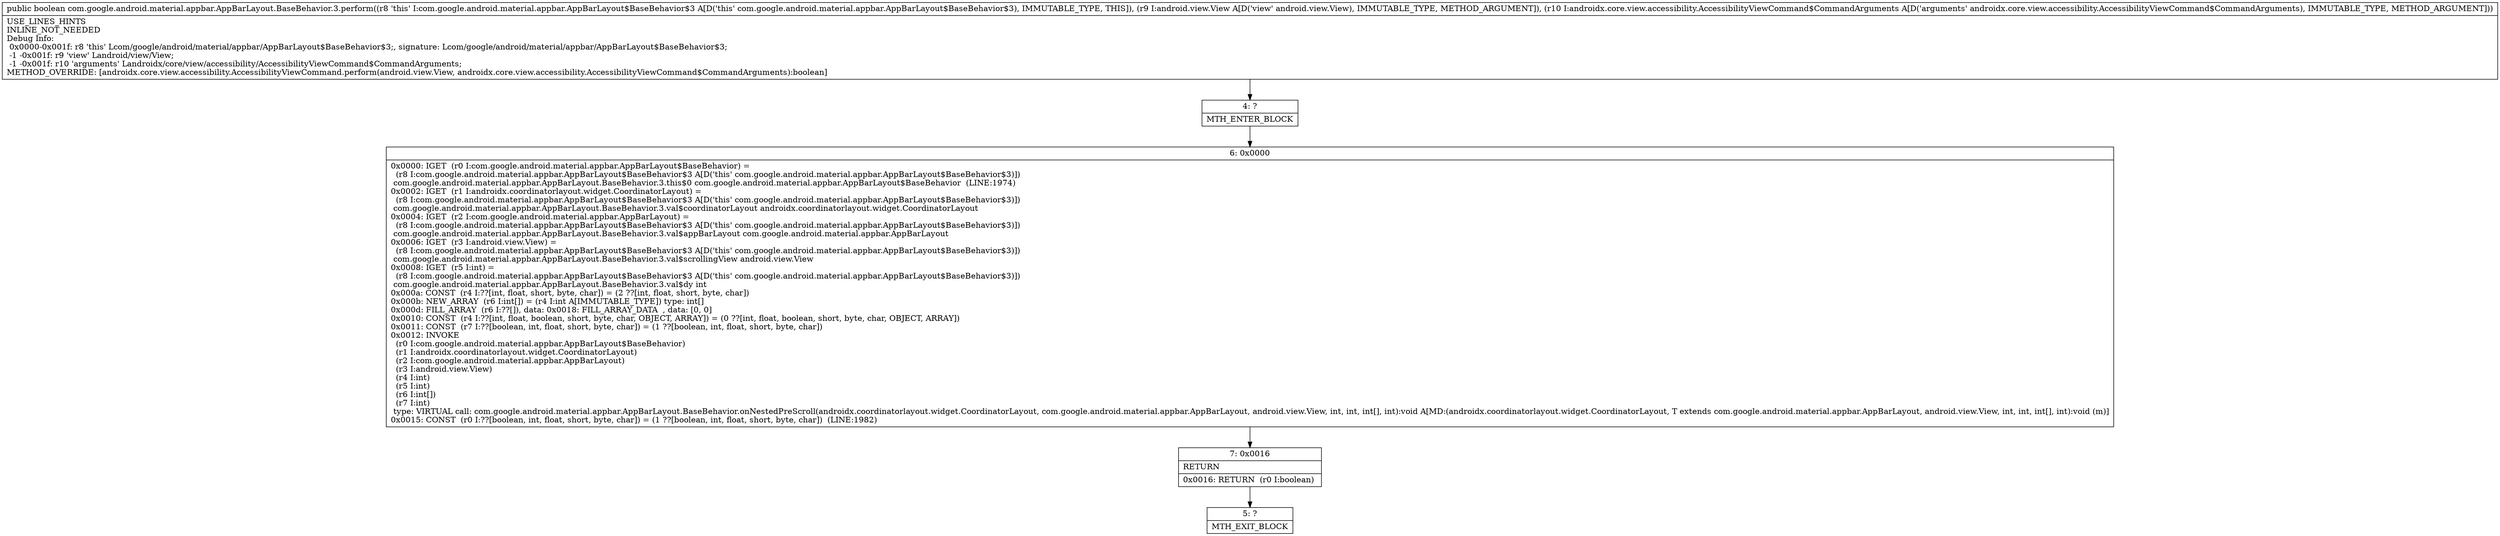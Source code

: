 digraph "CFG forcom.google.android.material.appbar.AppBarLayout.BaseBehavior.3.perform(Landroid\/view\/View;Landroidx\/core\/view\/accessibility\/AccessibilityViewCommand$CommandArguments;)Z" {
Node_4 [shape=record,label="{4\:\ ?|MTH_ENTER_BLOCK\l}"];
Node_6 [shape=record,label="{6\:\ 0x0000|0x0000: IGET  (r0 I:com.google.android.material.appbar.AppBarLayout$BaseBehavior) = \l  (r8 I:com.google.android.material.appbar.AppBarLayout$BaseBehavior$3 A[D('this' com.google.android.material.appbar.AppBarLayout$BaseBehavior$3)])\l com.google.android.material.appbar.AppBarLayout.BaseBehavior.3.this$0 com.google.android.material.appbar.AppBarLayout$BaseBehavior  (LINE:1974)\l0x0002: IGET  (r1 I:androidx.coordinatorlayout.widget.CoordinatorLayout) = \l  (r8 I:com.google.android.material.appbar.AppBarLayout$BaseBehavior$3 A[D('this' com.google.android.material.appbar.AppBarLayout$BaseBehavior$3)])\l com.google.android.material.appbar.AppBarLayout.BaseBehavior.3.val$coordinatorLayout androidx.coordinatorlayout.widget.CoordinatorLayout \l0x0004: IGET  (r2 I:com.google.android.material.appbar.AppBarLayout) = \l  (r8 I:com.google.android.material.appbar.AppBarLayout$BaseBehavior$3 A[D('this' com.google.android.material.appbar.AppBarLayout$BaseBehavior$3)])\l com.google.android.material.appbar.AppBarLayout.BaseBehavior.3.val$appBarLayout com.google.android.material.appbar.AppBarLayout \l0x0006: IGET  (r3 I:android.view.View) = \l  (r8 I:com.google.android.material.appbar.AppBarLayout$BaseBehavior$3 A[D('this' com.google.android.material.appbar.AppBarLayout$BaseBehavior$3)])\l com.google.android.material.appbar.AppBarLayout.BaseBehavior.3.val$scrollingView android.view.View \l0x0008: IGET  (r5 I:int) = \l  (r8 I:com.google.android.material.appbar.AppBarLayout$BaseBehavior$3 A[D('this' com.google.android.material.appbar.AppBarLayout$BaseBehavior$3)])\l com.google.android.material.appbar.AppBarLayout.BaseBehavior.3.val$dy int \l0x000a: CONST  (r4 I:??[int, float, short, byte, char]) = (2 ??[int, float, short, byte, char]) \l0x000b: NEW_ARRAY  (r6 I:int[]) = (r4 I:int A[IMMUTABLE_TYPE]) type: int[] \l0x000d: FILL_ARRAY  (r6 I:??[]), data: 0x0018: FILL_ARRAY_DATA  , data: [0, 0] \l0x0010: CONST  (r4 I:??[int, float, boolean, short, byte, char, OBJECT, ARRAY]) = (0 ??[int, float, boolean, short, byte, char, OBJECT, ARRAY]) \l0x0011: CONST  (r7 I:??[boolean, int, float, short, byte, char]) = (1 ??[boolean, int, float, short, byte, char]) \l0x0012: INVOKE  \l  (r0 I:com.google.android.material.appbar.AppBarLayout$BaseBehavior)\l  (r1 I:androidx.coordinatorlayout.widget.CoordinatorLayout)\l  (r2 I:com.google.android.material.appbar.AppBarLayout)\l  (r3 I:android.view.View)\l  (r4 I:int)\l  (r5 I:int)\l  (r6 I:int[])\l  (r7 I:int)\l type: VIRTUAL call: com.google.android.material.appbar.AppBarLayout.BaseBehavior.onNestedPreScroll(androidx.coordinatorlayout.widget.CoordinatorLayout, com.google.android.material.appbar.AppBarLayout, android.view.View, int, int, int[], int):void A[MD:(androidx.coordinatorlayout.widget.CoordinatorLayout, T extends com.google.android.material.appbar.AppBarLayout, android.view.View, int, int, int[], int):void (m)]\l0x0015: CONST  (r0 I:??[boolean, int, float, short, byte, char]) = (1 ??[boolean, int, float, short, byte, char])  (LINE:1982)\l}"];
Node_7 [shape=record,label="{7\:\ 0x0016|RETURN\l|0x0016: RETURN  (r0 I:boolean) \l}"];
Node_5 [shape=record,label="{5\:\ ?|MTH_EXIT_BLOCK\l}"];
MethodNode[shape=record,label="{public boolean com.google.android.material.appbar.AppBarLayout.BaseBehavior.3.perform((r8 'this' I:com.google.android.material.appbar.AppBarLayout$BaseBehavior$3 A[D('this' com.google.android.material.appbar.AppBarLayout$BaseBehavior$3), IMMUTABLE_TYPE, THIS]), (r9 I:android.view.View A[D('view' android.view.View), IMMUTABLE_TYPE, METHOD_ARGUMENT]), (r10 I:androidx.core.view.accessibility.AccessibilityViewCommand$CommandArguments A[D('arguments' androidx.core.view.accessibility.AccessibilityViewCommand$CommandArguments), IMMUTABLE_TYPE, METHOD_ARGUMENT]))  | USE_LINES_HINTS\lINLINE_NOT_NEEDED\lDebug Info:\l  0x0000\-0x001f: r8 'this' Lcom\/google\/android\/material\/appbar\/AppBarLayout$BaseBehavior$3;, signature: Lcom\/google\/android\/material\/appbar\/AppBarLayout$BaseBehavior$3;\l  \-1 \-0x001f: r9 'view' Landroid\/view\/View;\l  \-1 \-0x001f: r10 'arguments' Landroidx\/core\/view\/accessibility\/AccessibilityViewCommand$CommandArguments;\lMETHOD_OVERRIDE: [androidx.core.view.accessibility.AccessibilityViewCommand.perform(android.view.View, androidx.core.view.accessibility.AccessibilityViewCommand$CommandArguments):boolean]\l}"];
MethodNode -> Node_4;Node_4 -> Node_6;
Node_6 -> Node_7;
Node_7 -> Node_5;
}

